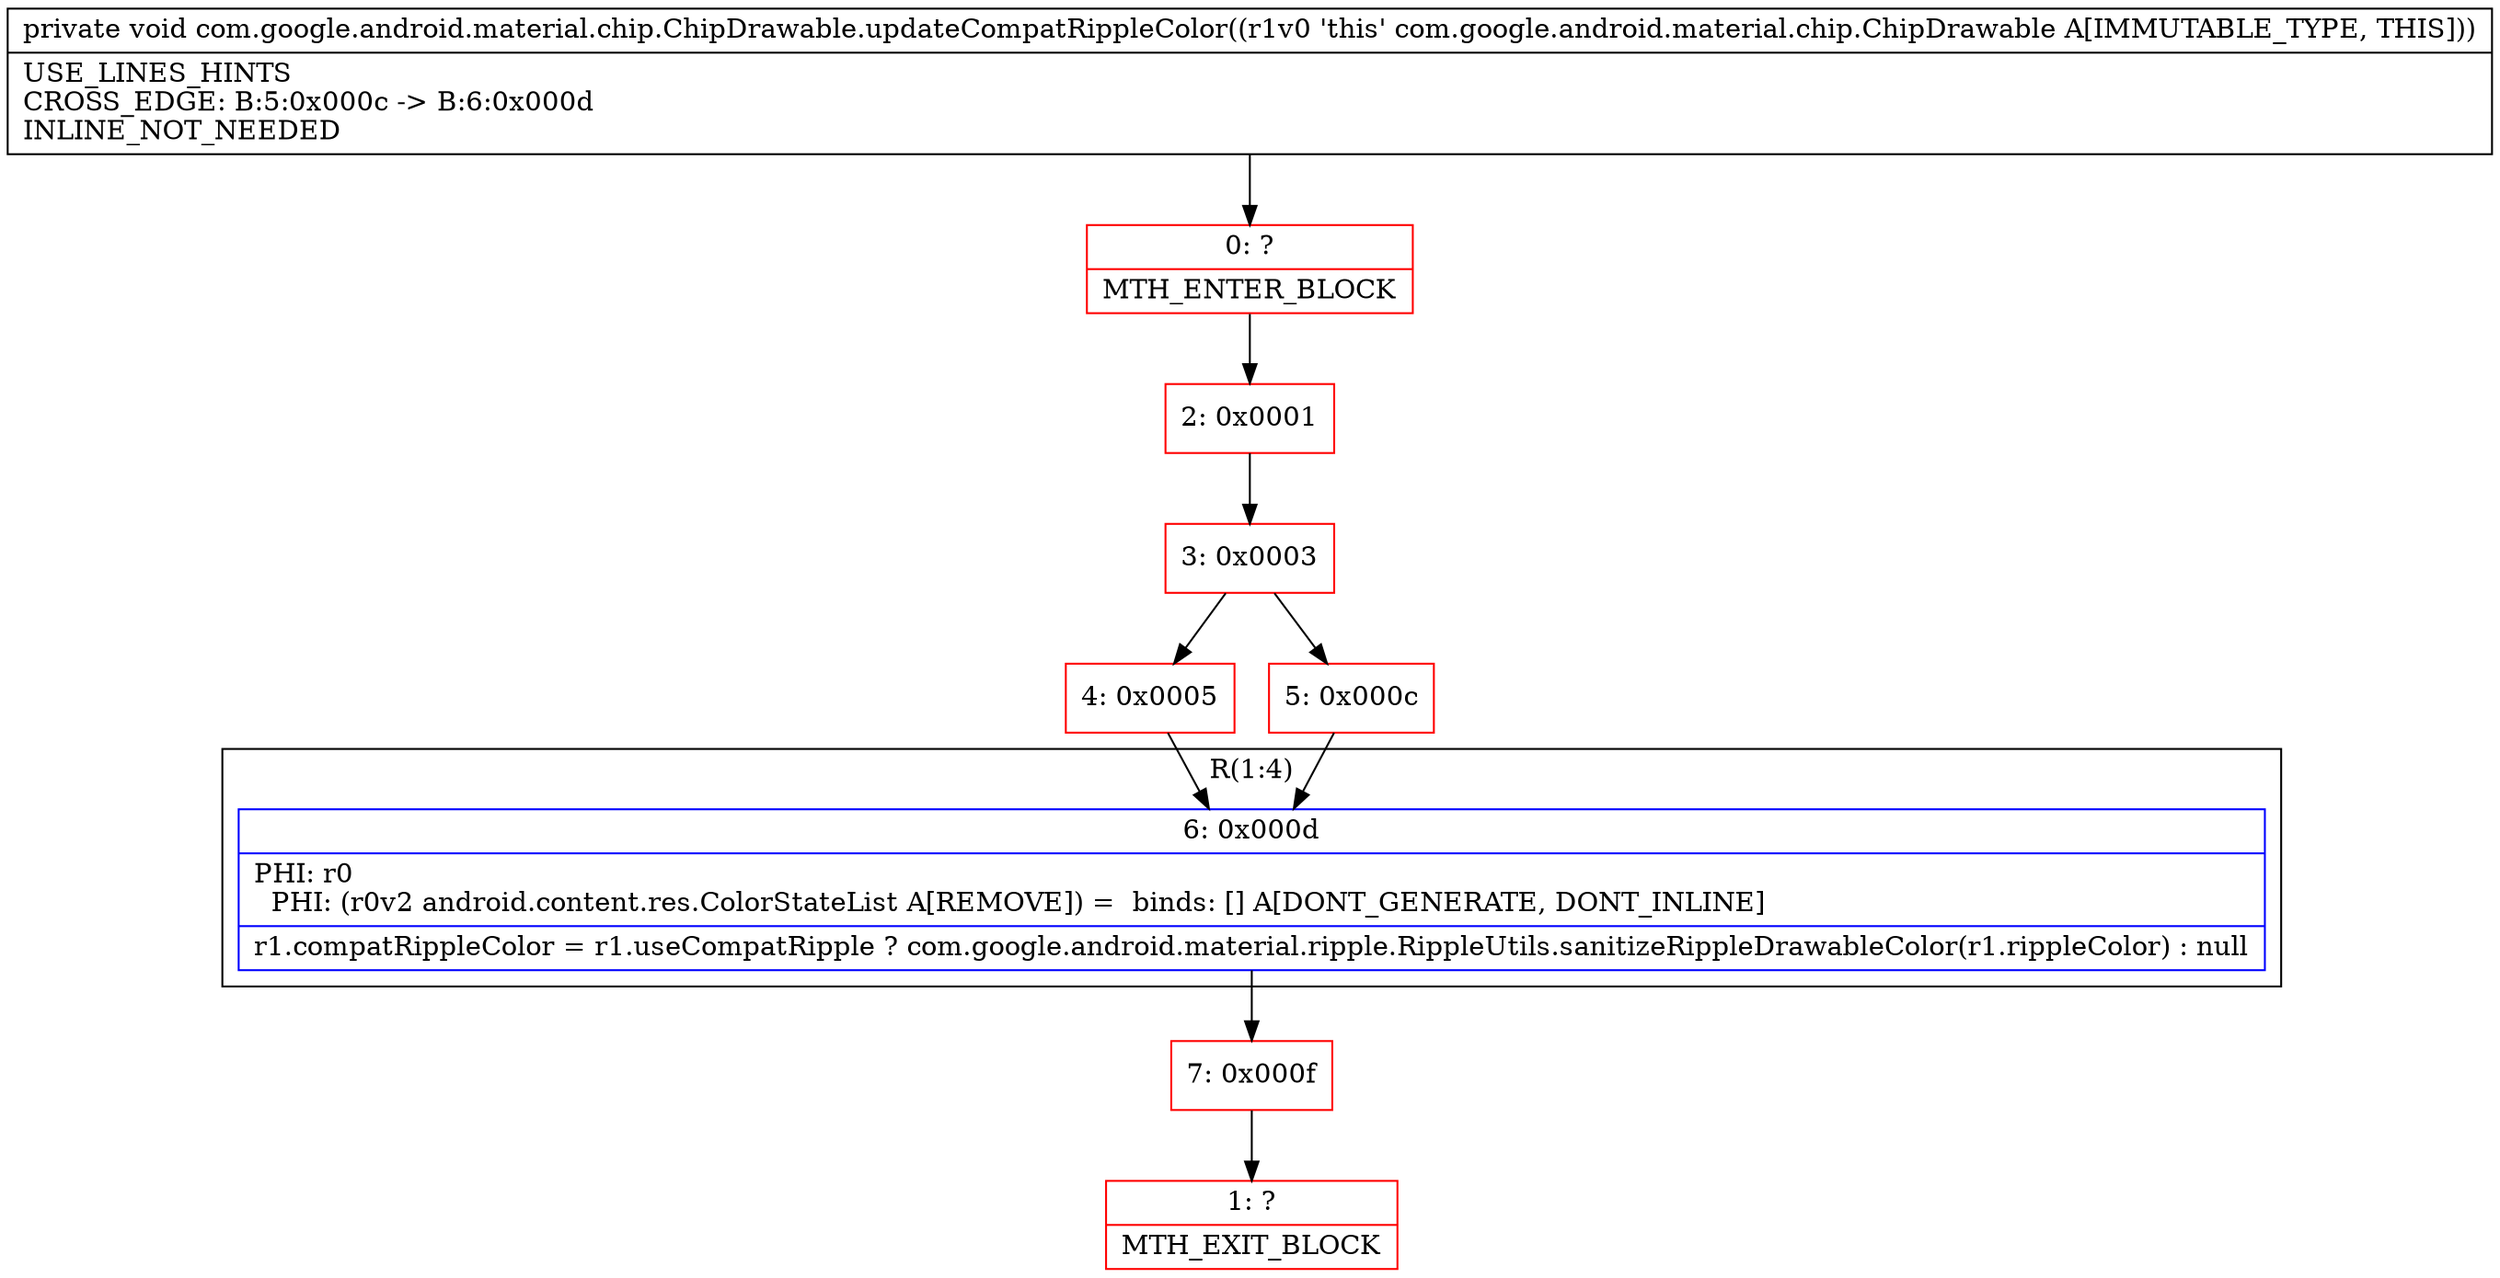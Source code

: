 digraph "CFG forcom.google.android.material.chip.ChipDrawable.updateCompatRippleColor()V" {
subgraph cluster_Region_439553265 {
label = "R(1:4)";
node [shape=record,color=blue];
Node_6 [shape=record,label="{6\:\ 0x000d|PHI: r0 \l  PHI: (r0v2 android.content.res.ColorStateList A[REMOVE]) =  binds: [] A[DONT_GENERATE, DONT_INLINE]\l|r1.compatRippleColor = r1.useCompatRipple ? com.google.android.material.ripple.RippleUtils.sanitizeRippleDrawableColor(r1.rippleColor) : null\l}"];
}
Node_0 [shape=record,color=red,label="{0\:\ ?|MTH_ENTER_BLOCK\l}"];
Node_2 [shape=record,color=red,label="{2\:\ 0x0001}"];
Node_3 [shape=record,color=red,label="{3\:\ 0x0003}"];
Node_4 [shape=record,color=red,label="{4\:\ 0x0005}"];
Node_7 [shape=record,color=red,label="{7\:\ 0x000f}"];
Node_1 [shape=record,color=red,label="{1\:\ ?|MTH_EXIT_BLOCK\l}"];
Node_5 [shape=record,color=red,label="{5\:\ 0x000c}"];
MethodNode[shape=record,label="{private void com.google.android.material.chip.ChipDrawable.updateCompatRippleColor((r1v0 'this' com.google.android.material.chip.ChipDrawable A[IMMUTABLE_TYPE, THIS]))  | USE_LINES_HINTS\lCROSS_EDGE: B:5:0x000c \-\> B:6:0x000d\lINLINE_NOT_NEEDED\l}"];
MethodNode -> Node_0;Node_6 -> Node_7;
Node_0 -> Node_2;
Node_2 -> Node_3;
Node_3 -> Node_4;
Node_3 -> Node_5;
Node_4 -> Node_6;
Node_7 -> Node_1;
Node_5 -> Node_6;
}

